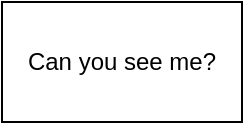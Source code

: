 <mxfile version="14.2.8" type="github">
  <diagram id="O8v3hCRxPMC7ErA3jH7S" name="Page-1">
    <mxGraphModel dx="785" dy="539" grid="1" gridSize="10" guides="1" tooltips="1" connect="1" arrows="1" fold="1" page="1" pageScale="1" pageWidth="827" pageHeight="1169" math="0" shadow="0">
      <root>
        <mxCell id="0" />
        <mxCell id="1" parent="0" />
        <mxCell id="h1sssHrsjBUyd-V-Uysm-1" value="Can you see me?&lt;br&gt;" style="rounded=0;whiteSpace=wrap;html=1;" vertex="1" parent="1">
          <mxGeometry x="320" y="50" width="120" height="60" as="geometry" />
        </mxCell>
      </root>
    </mxGraphModel>
  </diagram>
</mxfile>
